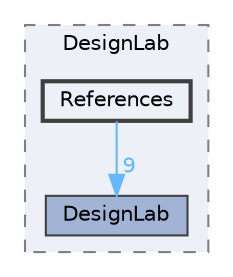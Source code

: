 digraph "C:/Users/taisei/Desktop/main/program/研究/DesignLab/References"
{
 // LATEX_PDF_SIZE
  bgcolor="transparent";
  edge [fontname=Helvetica,fontsize=10,labelfontname=Helvetica,labelfontsize=10];
  node [fontname=Helvetica,fontsize=10,shape=box,height=0.2,width=0.4];
  compound=true
  subgraph clusterdir_b2fd7b8ff6108d7abbec67f569a8730c {
    graph [ bgcolor="#edf0f7", pencolor="grey50", label="DesignLab", fontname=Helvetica,fontsize=10 style="filled,dashed", URL="dir_b2fd7b8ff6108d7abbec67f569a8730c.html",tooltip=""]
  dir_edbea65ff7b1d6b35bb82a602cbc9652 [label="DesignLab", fillcolor="#a2b4d6", color="grey25", style="filled", URL="dir_edbea65ff7b1d6b35bb82a602cbc9652.html",tooltip=""];
  dir_98ed866ca76f62716ea1e430bb040465 [label="References", fillcolor="#edf0f7", color="grey25", style="filled,bold", URL="dir_98ed866ca76f62716ea1e430bb040465.html",tooltip=""];
  }
  dir_98ed866ca76f62716ea1e430bb040465->dir_edbea65ff7b1d6b35bb82a602cbc9652 [headlabel="9", labeldistance=1.5 headhref="dir_000014_000004.html" color="steelblue1" fontcolor="steelblue1"];
}
